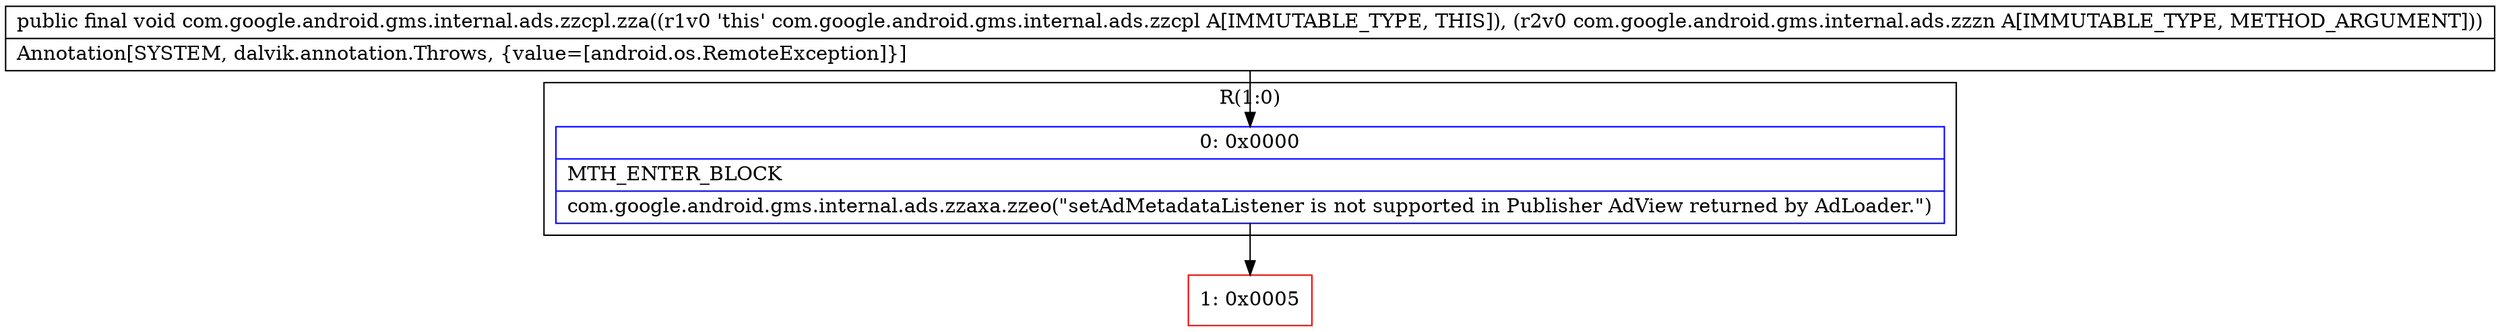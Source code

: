 digraph "CFG forcom.google.android.gms.internal.ads.zzcpl.zza(Lcom\/google\/android\/gms\/internal\/ads\/zzzn;)V" {
subgraph cluster_Region_506221963 {
label = "R(1:0)";
node [shape=record,color=blue];
Node_0 [shape=record,label="{0\:\ 0x0000|MTH_ENTER_BLOCK\l|com.google.android.gms.internal.ads.zzaxa.zzeo(\"setAdMetadataListener is not supported in Publisher AdView returned by AdLoader.\")\l}"];
}
Node_1 [shape=record,color=red,label="{1\:\ 0x0005}"];
MethodNode[shape=record,label="{public final void com.google.android.gms.internal.ads.zzcpl.zza((r1v0 'this' com.google.android.gms.internal.ads.zzcpl A[IMMUTABLE_TYPE, THIS]), (r2v0 com.google.android.gms.internal.ads.zzzn A[IMMUTABLE_TYPE, METHOD_ARGUMENT]))  | Annotation[SYSTEM, dalvik.annotation.Throws, \{value=[android.os.RemoteException]\}]\l}"];
MethodNode -> Node_0;
Node_0 -> Node_1;
}

